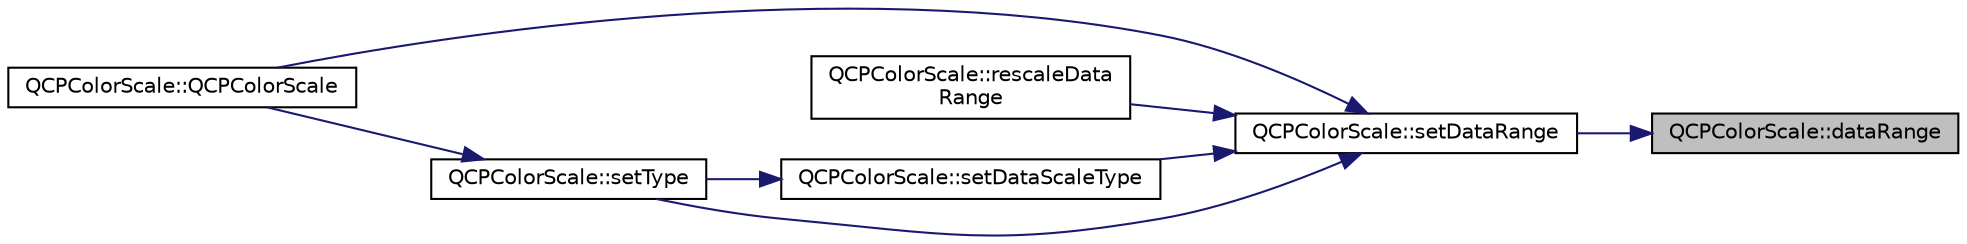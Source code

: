 digraph "QCPColorScale::dataRange"
{
 // LATEX_PDF_SIZE
  edge [fontname="Helvetica",fontsize="10",labelfontname="Helvetica",labelfontsize="10"];
  node [fontname="Helvetica",fontsize="10",shape=record];
  rankdir="RL";
  Node1 [label="QCPColorScale::dataRange",height=0.2,width=0.4,color="black", fillcolor="grey75", style="filled", fontcolor="black",tooltip=" "];
  Node1 -> Node2 [dir="back",color="midnightblue",fontsize="10",style="solid",fontname="Helvetica"];
  Node2 [label="QCPColorScale::setDataRange",height=0.2,width=0.4,color="black", fillcolor="white", style="filled",URL="$classQCPColorScale.html#abe88633003a26d1e756aa74984587fef",tooltip=" "];
  Node2 -> Node3 [dir="back",color="midnightblue",fontsize="10",style="solid",fontname="Helvetica"];
  Node3 [label="QCPColorScale::QCPColorScale",height=0.2,width=0.4,color="black", fillcolor="white", style="filled",URL="$classQCPColorScale.html#aa8debce1be38b54287c04d4f584394b4",tooltip=" "];
  Node2 -> Node4 [dir="back",color="midnightblue",fontsize="10",style="solid",fontname="Helvetica"];
  Node4 [label="QCPColorScale::rescaleData\lRange",height=0.2,width=0.4,color="black", fillcolor="white", style="filled",URL="$classQCPColorScale.html#a425983db4478543924ddbd04ea20a356",tooltip=" "];
  Node2 -> Node5 [dir="back",color="midnightblue",fontsize="10",style="solid",fontname="Helvetica"];
  Node5 [label="QCPColorScale::setDataScaleType",height=0.2,width=0.4,color="black", fillcolor="white", style="filled",URL="$classQCPColorScale.html#aeb6107d67dd7325145b2498abae67fc3",tooltip=" "];
  Node5 -> Node6 [dir="back",color="midnightblue",fontsize="10",style="solid",fontname="Helvetica"];
  Node6 [label="QCPColorScale::setType",height=0.2,width=0.4,color="black", fillcolor="white", style="filled",URL="$classQCPColorScale.html#a1bf9bdb291927c422dd66b404b206f1f",tooltip=" "];
  Node6 -> Node3 [dir="back",color="midnightblue",fontsize="10",style="solid",fontname="Helvetica"];
  Node2 -> Node6 [dir="back",color="midnightblue",fontsize="10",style="solid",fontname="Helvetica"];
}
